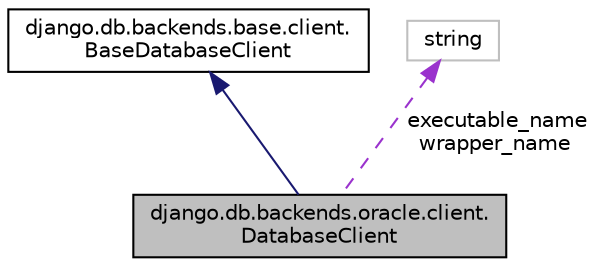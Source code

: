 digraph "django.db.backends.oracle.client.DatabaseClient"
{
 // LATEX_PDF_SIZE
  edge [fontname="Helvetica",fontsize="10",labelfontname="Helvetica",labelfontsize="10"];
  node [fontname="Helvetica",fontsize="10",shape=record];
  Node1 [label="django.db.backends.oracle.client.\lDatabaseClient",height=0.2,width=0.4,color="black", fillcolor="grey75", style="filled", fontcolor="black",tooltip=" "];
  Node2 -> Node1 [dir="back",color="midnightblue",fontsize="10",style="solid",fontname="Helvetica"];
  Node2 [label="django.db.backends.base.client.\lBaseDatabaseClient",height=0.2,width=0.4,color="black", fillcolor="white", style="filled",URL="$d2/d03/classdjango_1_1db_1_1backends_1_1base_1_1client_1_1_base_database_client.html",tooltip=" "];
  Node3 -> Node1 [dir="back",color="darkorchid3",fontsize="10",style="dashed",label=" executable_name\nwrapper_name" ,fontname="Helvetica"];
  Node3 [label="string",height=0.2,width=0.4,color="grey75", fillcolor="white", style="filled",tooltip=" "];
}
